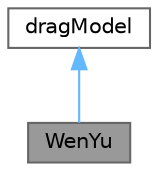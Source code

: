 digraph "WenYu"
{
 // LATEX_PDF_SIZE
  bgcolor="transparent";
  edge [fontname=Helvetica,fontsize=10,labelfontname=Helvetica,labelfontsize=10];
  node [fontname=Helvetica,fontsize=10,shape=box,height=0.2,width=0.4];
  Node1 [id="Node000001",label="WenYu",height=0.2,width=0.4,color="gray40", fillcolor="grey60", style="filled", fontcolor="black",tooltip="H, Enwald, E. Peirano, A-E Almstedt 'Eulerian Two-Phase Flow Theory Applied to Fluidization' Int...."];
  Node2 -> Node1 [id="edge1_Node000001_Node000002",dir="back",color="steelblue1",style="solid",tooltip=" "];
  Node2 [id="Node000002",label="dragModel",height=0.2,width=0.4,color="gray40", fillcolor="white", style="filled",URL="$classFoam_1_1multiphaseEuler_1_1dragModel.html",tooltip=" "];
}
